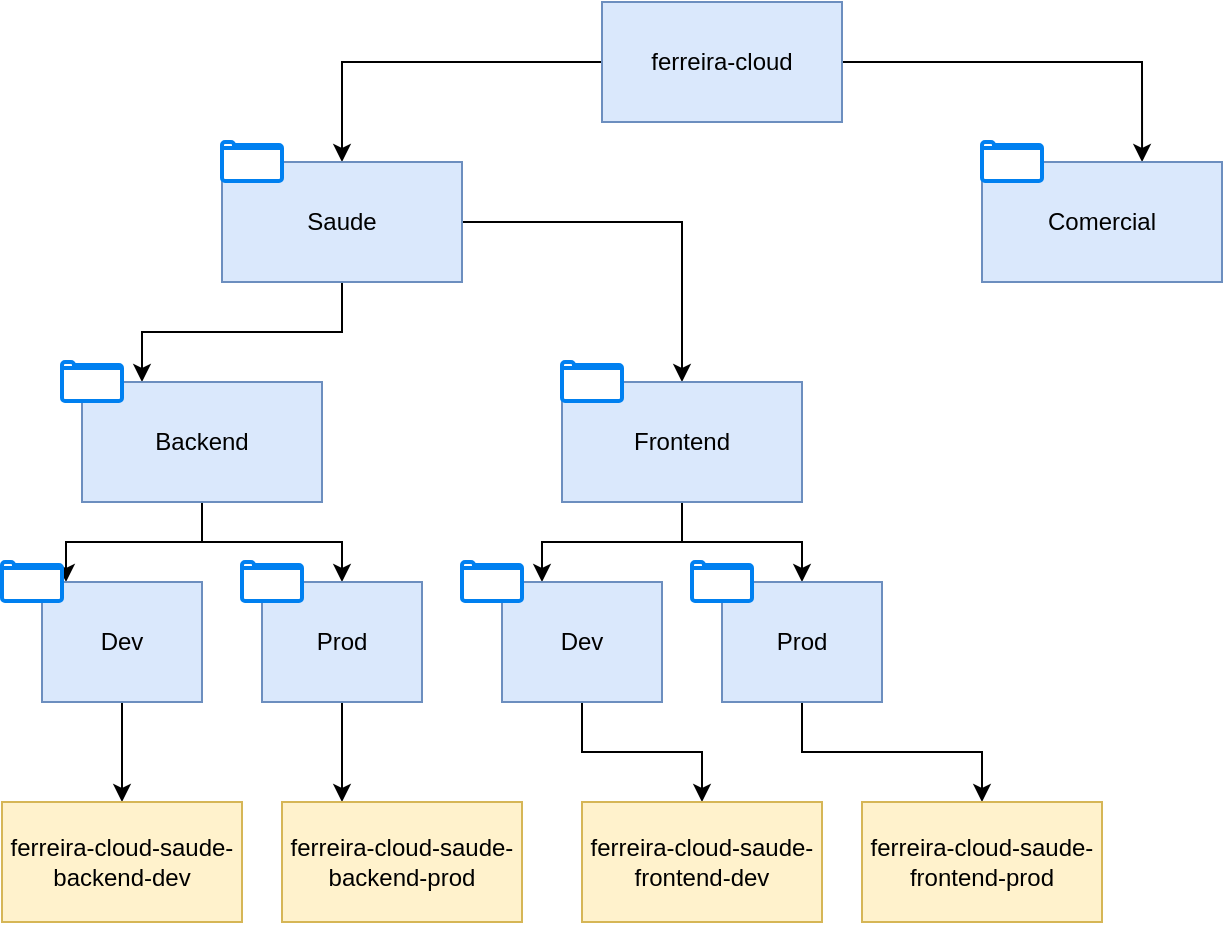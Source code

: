 <mxfile version="20.2.3" type="device"><diagram id="Q0-Vl8uo72vNvfINaZC0" name="Página-1"><mxGraphModel dx="868" dy="545" grid="1" gridSize="10" guides="1" tooltips="1" connect="1" arrows="1" fold="1" page="1" pageScale="1" pageWidth="827" pageHeight="1169" math="0" shadow="0"><root><mxCell id="0"/><mxCell id="1" parent="0"/><mxCell id="D5Bo_Ym8P6fBDlIuHxTg-5" style="edgeStyle=orthogonalEdgeStyle;rounded=0;orthogonalLoop=1;jettySize=auto;html=1;" edge="1" parent="1" source="D5Bo_Ym8P6fBDlIuHxTg-2" target="D5Bo_Ym8P6fBDlIuHxTg-3"><mxGeometry relative="1" as="geometry"/></mxCell><mxCell id="D5Bo_Ym8P6fBDlIuHxTg-35" style="edgeStyle=orthogonalEdgeStyle;rounded=0;orthogonalLoop=1;jettySize=auto;html=1;entryX=0.667;entryY=0;entryDx=0;entryDy=0;entryPerimeter=0;" edge="1" parent="1" source="D5Bo_Ym8P6fBDlIuHxTg-2" target="D5Bo_Ym8P6fBDlIuHxTg-33"><mxGeometry relative="1" as="geometry"/></mxCell><mxCell id="D5Bo_Ym8P6fBDlIuHxTg-2" value="ferreira-cloud" style="rounded=0;whiteSpace=wrap;html=1;fillColor=#dae8fc;strokeColor=#6c8ebf;" vertex="1" parent="1"><mxGeometry x="330" y="40" width="120" height="60" as="geometry"/></mxCell><mxCell id="D5Bo_Ym8P6fBDlIuHxTg-9" style="edgeStyle=orthogonalEdgeStyle;rounded=0;orthogonalLoop=1;jettySize=auto;html=1;entryX=0.25;entryY=0;entryDx=0;entryDy=0;" edge="1" parent="1" source="D5Bo_Ym8P6fBDlIuHxTg-3" target="D5Bo_Ym8P6fBDlIuHxTg-8"><mxGeometry relative="1" as="geometry"/></mxCell><mxCell id="D5Bo_Ym8P6fBDlIuHxTg-10" style="edgeStyle=orthogonalEdgeStyle;rounded=0;orthogonalLoop=1;jettySize=auto;html=1;entryX=0.5;entryY=0;entryDx=0;entryDy=0;" edge="1" parent="1" source="D5Bo_Ym8P6fBDlIuHxTg-3" target="D5Bo_Ym8P6fBDlIuHxTg-7"><mxGeometry relative="1" as="geometry"/></mxCell><mxCell id="D5Bo_Ym8P6fBDlIuHxTg-3" value="Saude" style="rounded=0;whiteSpace=wrap;html=1;fillColor=#dae8fc;strokeColor=#6c8ebf;" vertex="1" parent="1"><mxGeometry x="140" y="120" width="120" height="60" as="geometry"/></mxCell><mxCell id="D5Bo_Ym8P6fBDlIuHxTg-6" value="" style="html=1;verticalLabelPosition=bottom;align=center;labelBackgroundColor=#ffffff;verticalAlign=top;strokeWidth=2;strokeColor=#0080F0;shadow=0;dashed=0;shape=mxgraph.ios7.icons.folder;" vertex="1" parent="1"><mxGeometry x="140" y="110" width="30" height="19.5" as="geometry"/></mxCell><mxCell id="D5Bo_Ym8P6fBDlIuHxTg-19" style="edgeStyle=orthogonalEdgeStyle;rounded=0;orthogonalLoop=1;jettySize=auto;html=1;entryX=0.25;entryY=0;entryDx=0;entryDy=0;" edge="1" parent="1" source="D5Bo_Ym8P6fBDlIuHxTg-7" target="D5Bo_Ym8P6fBDlIuHxTg-17"><mxGeometry relative="1" as="geometry"/></mxCell><mxCell id="D5Bo_Ym8P6fBDlIuHxTg-20" style="edgeStyle=orthogonalEdgeStyle;rounded=0;orthogonalLoop=1;jettySize=auto;html=1;entryX=0.5;entryY=0;entryDx=0;entryDy=0;" edge="1" parent="1" source="D5Bo_Ym8P6fBDlIuHxTg-7" target="D5Bo_Ym8P6fBDlIuHxTg-18"><mxGeometry relative="1" as="geometry"/></mxCell><mxCell id="D5Bo_Ym8P6fBDlIuHxTg-7" value="Frontend" style="rounded=0;whiteSpace=wrap;html=1;fillColor=#dae8fc;strokeColor=#6c8ebf;" vertex="1" parent="1"><mxGeometry x="310" y="230" width="120" height="60" as="geometry"/></mxCell><mxCell id="D5Bo_Ym8P6fBDlIuHxTg-15" style="edgeStyle=orthogonalEdgeStyle;rounded=0;orthogonalLoop=1;jettySize=auto;html=1;entryX=0.15;entryY=0;entryDx=0;entryDy=0;entryPerimeter=0;" edge="1" parent="1" source="D5Bo_Ym8P6fBDlIuHxTg-8" target="D5Bo_Ym8P6fBDlIuHxTg-13"><mxGeometry relative="1" as="geometry"/></mxCell><mxCell id="D5Bo_Ym8P6fBDlIuHxTg-16" style="edgeStyle=orthogonalEdgeStyle;rounded=0;orthogonalLoop=1;jettySize=auto;html=1;entryX=0.5;entryY=0;entryDx=0;entryDy=0;" edge="1" parent="1" source="D5Bo_Ym8P6fBDlIuHxTg-8" target="D5Bo_Ym8P6fBDlIuHxTg-14"><mxGeometry relative="1" as="geometry"/></mxCell><mxCell id="D5Bo_Ym8P6fBDlIuHxTg-8" value="Backend" style="rounded=0;whiteSpace=wrap;html=1;fillColor=#dae8fc;strokeColor=#6c8ebf;" vertex="1" parent="1"><mxGeometry x="70" y="230" width="120" height="60" as="geometry"/></mxCell><mxCell id="D5Bo_Ym8P6fBDlIuHxTg-11" value="" style="html=1;verticalLabelPosition=bottom;align=center;labelBackgroundColor=#ffffff;verticalAlign=top;strokeWidth=2;strokeColor=#0080F0;shadow=0;dashed=0;shape=mxgraph.ios7.icons.folder;" vertex="1" parent="1"><mxGeometry x="60" y="220" width="30" height="19.5" as="geometry"/></mxCell><mxCell id="D5Bo_Ym8P6fBDlIuHxTg-12" value="" style="html=1;verticalLabelPosition=bottom;align=center;labelBackgroundColor=#ffffff;verticalAlign=top;strokeWidth=2;strokeColor=#0080F0;shadow=0;dashed=0;shape=mxgraph.ios7.icons.folder;" vertex="1" parent="1"><mxGeometry x="310" y="220" width="30" height="19.5" as="geometry"/></mxCell><mxCell id="D5Bo_Ym8P6fBDlIuHxTg-29" style="edgeStyle=orthogonalEdgeStyle;rounded=0;orthogonalLoop=1;jettySize=auto;html=1;entryX=0.5;entryY=0;entryDx=0;entryDy=0;" edge="1" parent="1" source="D5Bo_Ym8P6fBDlIuHxTg-13" target="D5Bo_Ym8P6fBDlIuHxTg-25"><mxGeometry relative="1" as="geometry"/></mxCell><mxCell id="D5Bo_Ym8P6fBDlIuHxTg-13" value="Dev" style="rounded=0;whiteSpace=wrap;html=1;fillColor=#dae8fc;strokeColor=#6c8ebf;" vertex="1" parent="1"><mxGeometry x="50" y="330" width="80" height="60" as="geometry"/></mxCell><mxCell id="D5Bo_Ym8P6fBDlIuHxTg-30" style="edgeStyle=orthogonalEdgeStyle;rounded=0;orthogonalLoop=1;jettySize=auto;html=1;entryX=0.25;entryY=0;entryDx=0;entryDy=0;" edge="1" parent="1" source="D5Bo_Ym8P6fBDlIuHxTg-14" target="D5Bo_Ym8P6fBDlIuHxTg-26"><mxGeometry relative="1" as="geometry"/></mxCell><mxCell id="D5Bo_Ym8P6fBDlIuHxTg-14" value="Prod" style="rounded=0;whiteSpace=wrap;html=1;fillColor=#dae8fc;strokeColor=#6c8ebf;" vertex="1" parent="1"><mxGeometry x="160" y="330" width="80" height="60" as="geometry"/></mxCell><mxCell id="D5Bo_Ym8P6fBDlIuHxTg-31" style="edgeStyle=orthogonalEdgeStyle;rounded=0;orthogonalLoop=1;jettySize=auto;html=1;" edge="1" parent="1" source="D5Bo_Ym8P6fBDlIuHxTg-17" target="D5Bo_Ym8P6fBDlIuHxTg-27"><mxGeometry relative="1" as="geometry"/></mxCell><mxCell id="D5Bo_Ym8P6fBDlIuHxTg-17" value="Dev" style="rounded=0;whiteSpace=wrap;html=1;fillColor=#dae8fc;strokeColor=#6c8ebf;" vertex="1" parent="1"><mxGeometry x="280" y="330" width="80" height="60" as="geometry"/></mxCell><mxCell id="D5Bo_Ym8P6fBDlIuHxTg-32" style="edgeStyle=orthogonalEdgeStyle;rounded=0;orthogonalLoop=1;jettySize=auto;html=1;entryX=0.5;entryY=0;entryDx=0;entryDy=0;" edge="1" parent="1" source="D5Bo_Ym8P6fBDlIuHxTg-18" target="D5Bo_Ym8P6fBDlIuHxTg-28"><mxGeometry relative="1" as="geometry"/></mxCell><mxCell id="D5Bo_Ym8P6fBDlIuHxTg-18" value="Prod" style="rounded=0;whiteSpace=wrap;html=1;fillColor=#dae8fc;strokeColor=#6c8ebf;" vertex="1" parent="1"><mxGeometry x="390" y="330" width="80" height="60" as="geometry"/></mxCell><mxCell id="D5Bo_Ym8P6fBDlIuHxTg-21" value="" style="html=1;verticalLabelPosition=bottom;align=center;labelBackgroundColor=#ffffff;verticalAlign=top;strokeWidth=2;strokeColor=#0080F0;shadow=0;dashed=0;shape=mxgraph.ios7.icons.folder;" vertex="1" parent="1"><mxGeometry x="30" y="320" width="30" height="19.5" as="geometry"/></mxCell><mxCell id="D5Bo_Ym8P6fBDlIuHxTg-22" value="" style="html=1;verticalLabelPosition=bottom;align=center;labelBackgroundColor=#ffffff;verticalAlign=top;strokeWidth=2;strokeColor=#0080F0;shadow=0;dashed=0;shape=mxgraph.ios7.icons.folder;" vertex="1" parent="1"><mxGeometry x="150" y="320" width="30" height="19.5" as="geometry"/></mxCell><mxCell id="D5Bo_Ym8P6fBDlIuHxTg-23" value="" style="html=1;verticalLabelPosition=bottom;align=center;labelBackgroundColor=#ffffff;verticalAlign=top;strokeWidth=2;strokeColor=#0080F0;shadow=0;dashed=0;shape=mxgraph.ios7.icons.folder;" vertex="1" parent="1"><mxGeometry x="260" y="320" width="30" height="19.5" as="geometry"/></mxCell><mxCell id="D5Bo_Ym8P6fBDlIuHxTg-24" value="" style="html=1;verticalLabelPosition=bottom;align=center;labelBackgroundColor=#ffffff;verticalAlign=top;strokeWidth=2;strokeColor=#0080F0;shadow=0;dashed=0;shape=mxgraph.ios7.icons.folder;" vertex="1" parent="1"><mxGeometry x="375" y="320" width="30" height="19.5" as="geometry"/></mxCell><mxCell id="D5Bo_Ym8P6fBDlIuHxTg-25" value="ferreira-cloud-saude-backend-dev" style="rounded=0;whiteSpace=wrap;html=1;fillColor=#fff2cc;strokeColor=#d6b656;" vertex="1" parent="1"><mxGeometry x="30" y="440" width="120" height="60" as="geometry"/></mxCell><mxCell id="D5Bo_Ym8P6fBDlIuHxTg-26" value="ferreira-cloud-saude-backend-prod" style="rounded=0;whiteSpace=wrap;html=1;fillColor=#fff2cc;strokeColor=#d6b656;" vertex="1" parent="1"><mxGeometry x="170" y="440" width="120" height="60" as="geometry"/></mxCell><mxCell id="D5Bo_Ym8P6fBDlIuHxTg-27" value="ferreira-cloud-saude-frontend-dev" style="rounded=0;whiteSpace=wrap;html=1;fillColor=#fff2cc;strokeColor=#d6b656;" vertex="1" parent="1"><mxGeometry x="320" y="440" width="120" height="60" as="geometry"/></mxCell><mxCell id="D5Bo_Ym8P6fBDlIuHxTg-28" value="ferreira-cloud-saude-frontend-prod" style="rounded=0;whiteSpace=wrap;html=1;fillColor=#fff2cc;strokeColor=#d6b656;" vertex="1" parent="1"><mxGeometry x="460" y="440" width="120" height="60" as="geometry"/></mxCell><mxCell id="D5Bo_Ym8P6fBDlIuHxTg-33" value="Comercial" style="rounded=0;whiteSpace=wrap;html=1;fillColor=#dae8fc;strokeColor=#6c8ebf;" vertex="1" parent="1"><mxGeometry x="520" y="120" width="120" height="60" as="geometry"/></mxCell><mxCell id="D5Bo_Ym8P6fBDlIuHxTg-36" value="" style="html=1;verticalLabelPosition=bottom;align=center;labelBackgroundColor=#ffffff;verticalAlign=top;strokeWidth=2;strokeColor=#0080F0;shadow=0;dashed=0;shape=mxgraph.ios7.icons.folder;" vertex="1" parent="1"><mxGeometry x="520" y="110" width="30" height="19.5" as="geometry"/></mxCell></root></mxGraphModel></diagram></mxfile>